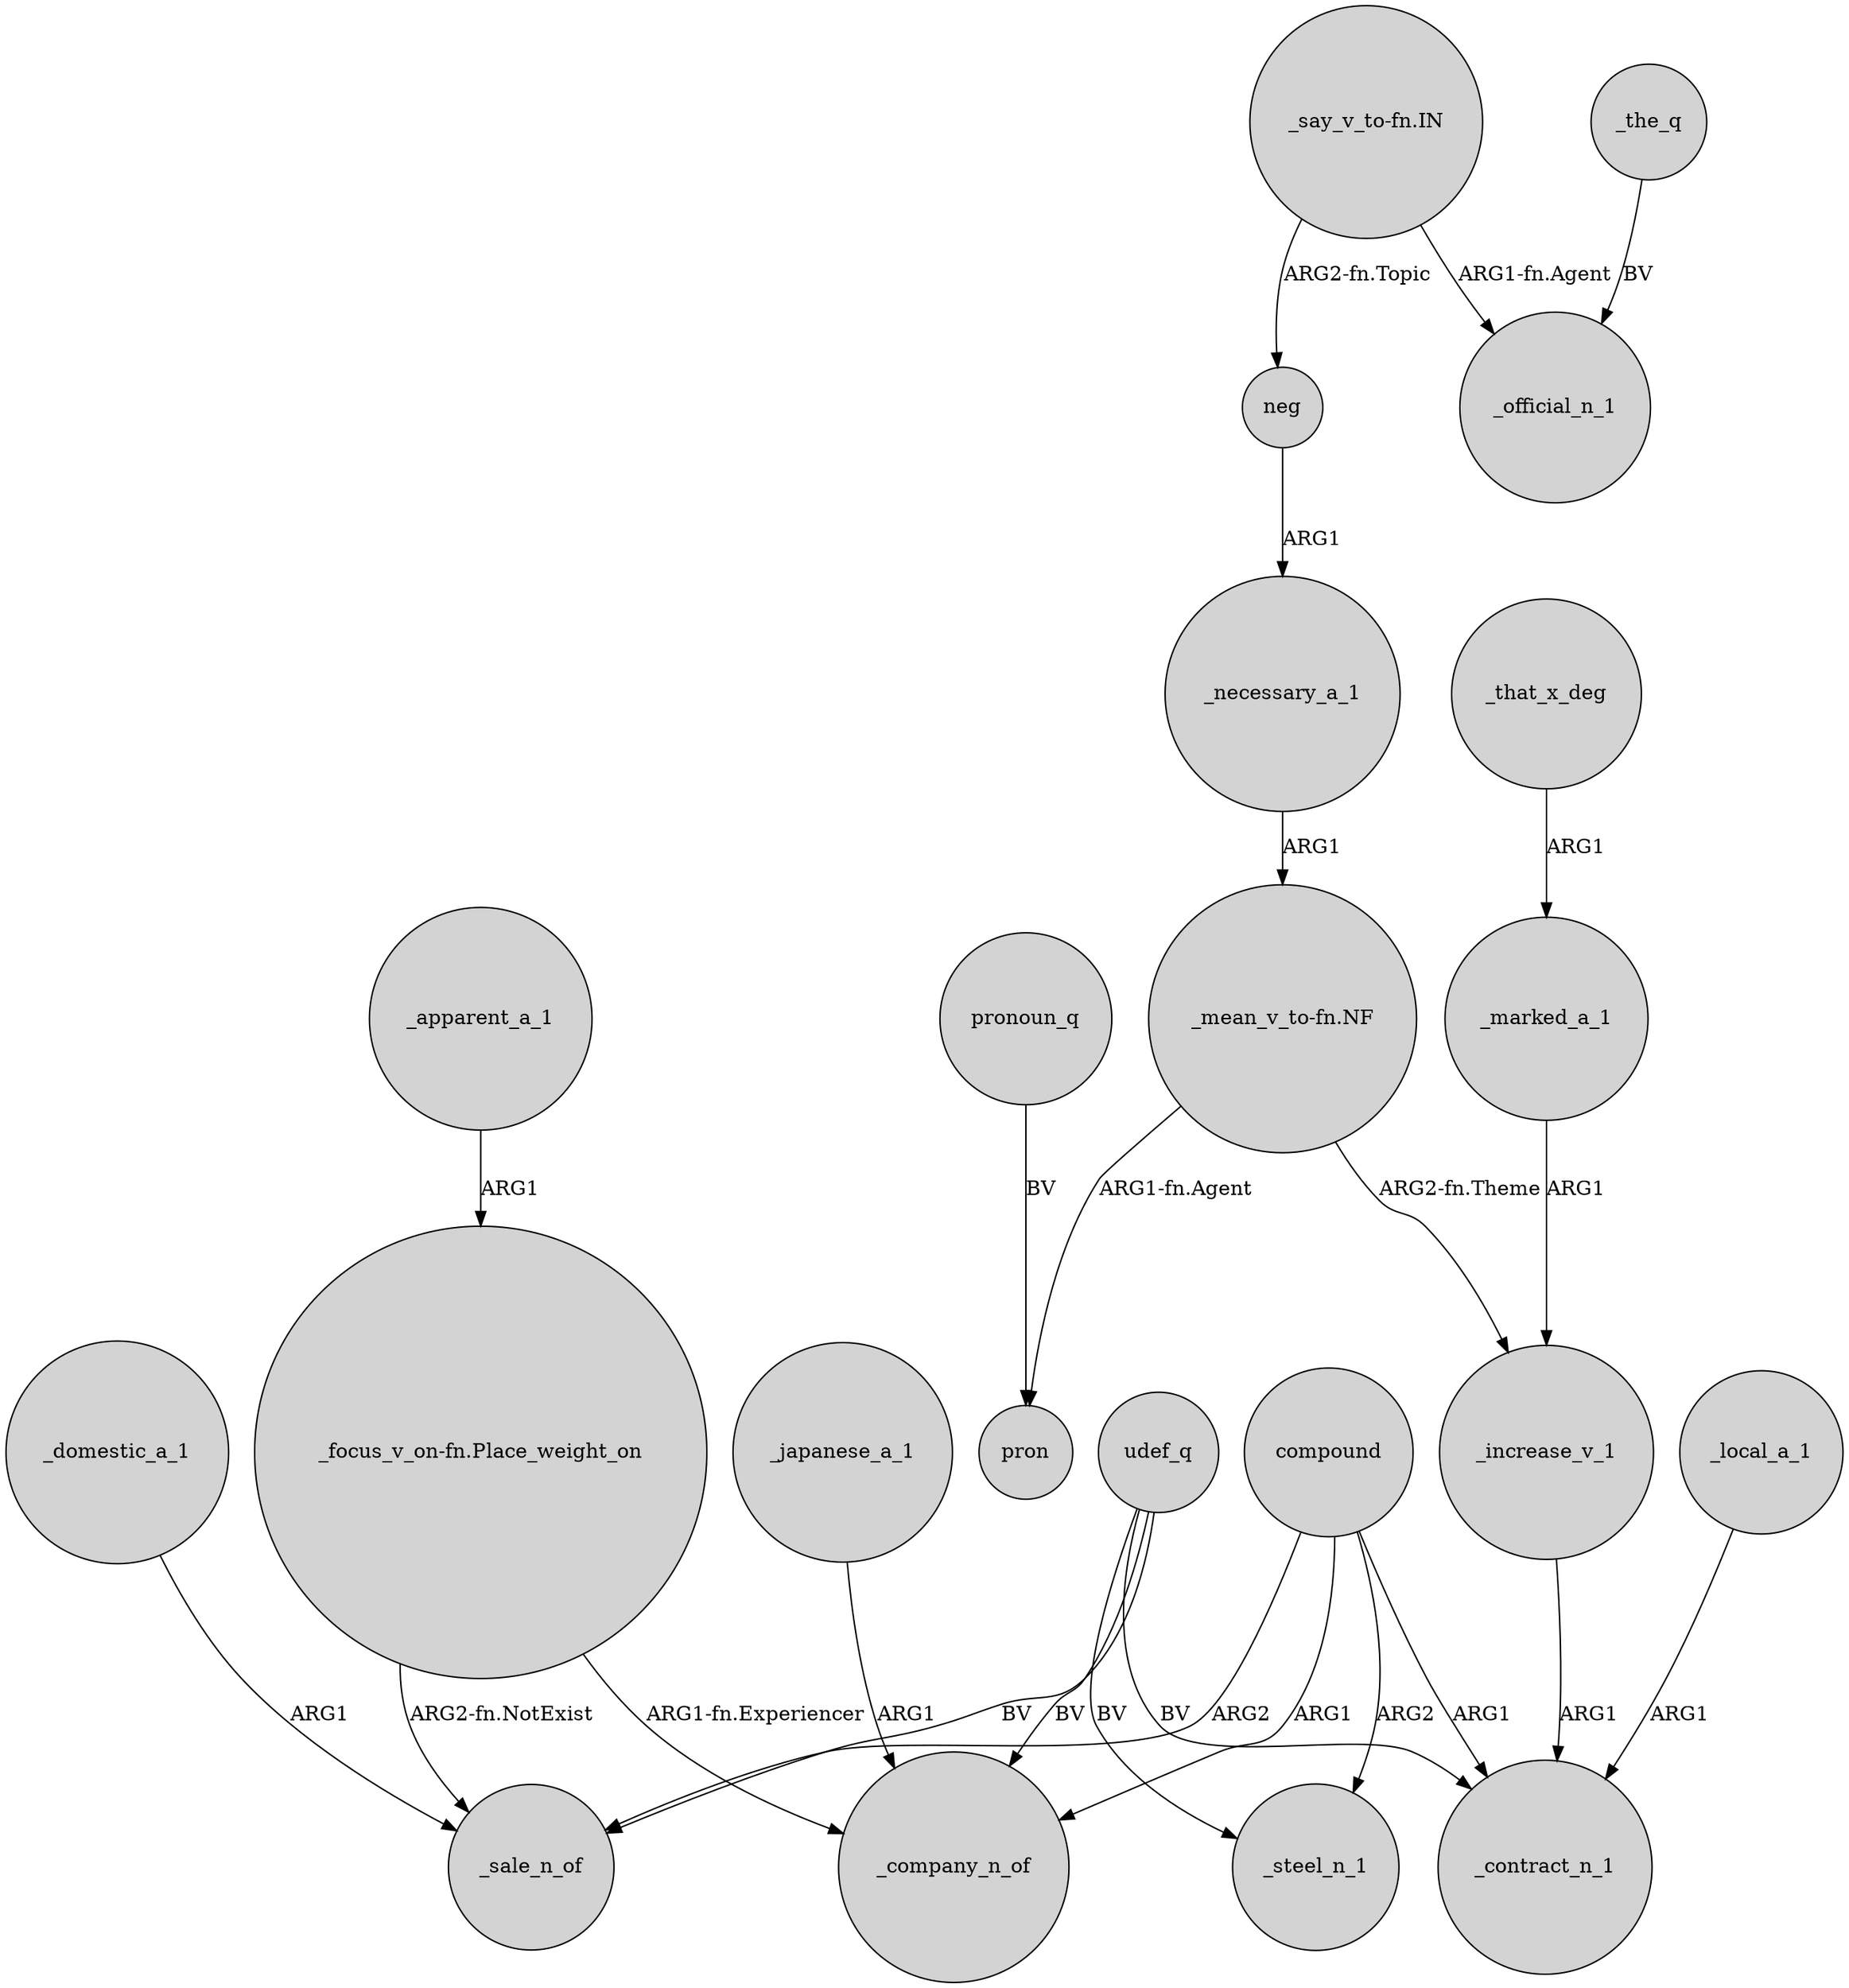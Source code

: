 digraph {
	node [shape=circle style=filled]
	_apparent_a_1 -> "_focus_v_on-fn.Place_weight_on" [label=ARG1]
	_the_q -> _official_n_1 [label=BV]
	neg -> _necessary_a_1 [label=ARG1]
	"_mean_v_to-fn.NF" -> _increase_v_1 [label="ARG2-fn.Theme"]
	"_say_v_to-fn.IN" -> _official_n_1 [label="ARG1-fn.Agent"]
	_that_x_deg -> _marked_a_1 [label=ARG1]
	"_focus_v_on-fn.Place_weight_on" -> _company_n_of [label="ARG1-fn.Experiencer"]
	_marked_a_1 -> _increase_v_1 [label=ARG1]
	udef_q -> _steel_n_1 [label=BV]
	compound -> _contract_n_1 [label=ARG1]
	_local_a_1 -> _contract_n_1 [label=ARG1]
	compound -> _company_n_of [label=ARG1]
	pronoun_q -> pron [label=BV]
	_japanese_a_1 -> _company_n_of [label=ARG1]
	compound -> _sale_n_of [label=ARG2]
	_increase_v_1 -> _contract_n_1 [label=ARG1]
	"_mean_v_to-fn.NF" -> pron [label="ARG1-fn.Agent"]
	udef_q -> _sale_n_of [label=BV]
	"_focus_v_on-fn.Place_weight_on" -> _sale_n_of [label="ARG2-fn.NotExist"]
	"_say_v_to-fn.IN" -> neg [label="ARG2-fn.Topic"]
	_necessary_a_1 -> "_mean_v_to-fn.NF" [label=ARG1]
	udef_q -> _company_n_of [label=BV]
	udef_q -> _contract_n_1 [label=BV]
	_domestic_a_1 -> _sale_n_of [label=ARG1]
	compound -> _steel_n_1 [label=ARG2]
}
